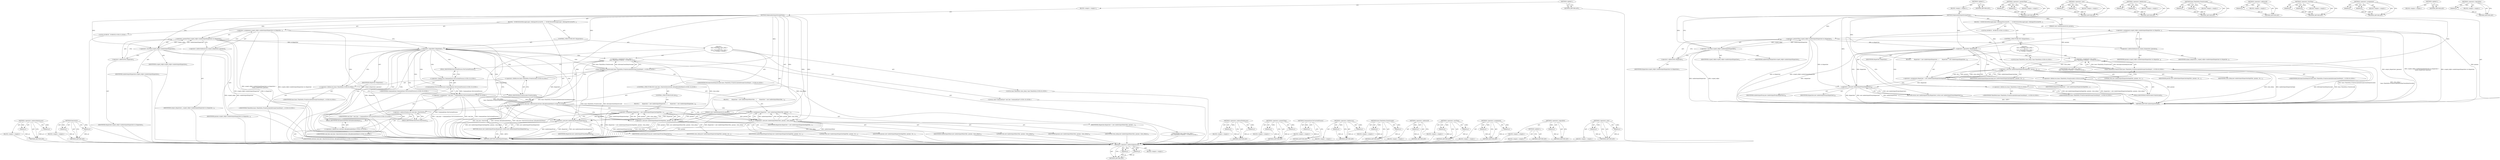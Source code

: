 digraph "&lt;operator&gt;.new" {
vulnerable_96 [label=<(METHOD,&lt;operator&gt;.indirectIndexAccess)>];
vulnerable_97 [label=<(PARAM,p1)>];
vulnerable_98 [label=<(PARAM,p2)>];
vulnerable_99 [label=<(BLOCK,&lt;empty&gt;,&lt;empty&gt;)>];
vulnerable_100 [label=<(METHOD_RETURN,ANY)>];
vulnerable_6 [label=<(METHOD,&lt;global&gt;)<SUB>1</SUB>>];
vulnerable_7 [label=<(BLOCK,&lt;empty&gt;,&lt;empty&gt;)<SUB>1</SUB>>];
vulnerable_8 [label=<(METHOD,MakeAudioOutputStreamProxy)<SUB>1</SUB>>];
vulnerable_9 [label=<(PARAM,const AudioParameters&amp; params)<SUB>2</SUB>>];
vulnerable_10 [label=<(BLOCK,{
  DCHECK(GetMessageLoop()-&gt;BelongsToCurrentTh...,{
  DCHECK(GetMessageLoop()-&gt;BelongsToCurrentTh...)<SUB>2</SUB>>];
vulnerable_11 [label="<(LOCAL,DCHECK : DCHECK)<SUB>3</SUB>>"];
vulnerable_12 [label=<(&lt;operator&gt;.assignment,scoped_refptr&lt;AudioOutputDispatcher&gt;&amp; dispatche...)<SUB>5</SUB>>];
vulnerable_13 [label=<(&lt;operator&gt;.greaterThan,scoped_refptr&lt;AudioOutputDispatcher&gt;&amp; dispatcher)<SUB>5</SUB>>];
vulnerable_14 [label=<(&lt;operator&gt;.lessThan,scoped_refptr&lt;AudioOutputDispatcher)<SUB>5</SUB>>];
vulnerable_15 [label=<(IDENTIFIER,scoped_refptr,scoped_refptr&lt;AudioOutputDispatcher)<SUB>5</SUB>>];
vulnerable_16 [label=<(IDENTIFIER,AudioOutputDispatcher,scoped_refptr&lt;AudioOutputDispatcher)<SUB>5</SUB>>];
vulnerable_17 [label=<(&lt;operator&gt;.addressOf,&amp; dispatcher)<SUB>5</SUB>>];
vulnerable_18 [label=<(IDENTIFIER,dispatcher,scoped_refptr&lt;AudioOutputDispatcher&gt;&amp; dispatcher)<SUB>5</SUB>>];
vulnerable_19 [label=<(&lt;operator&gt;.indirectIndexAccess,output_dispatchers_[params])<SUB>6</SUB>>];
vulnerable_20 [label=<(IDENTIFIER,output_dispatchers_,scoped_refptr&lt;AudioOutputDispatcher&gt;&amp; dispatche...)<SUB>6</SUB>>];
vulnerable_21 [label=<(IDENTIFIER,params,scoped_refptr&lt;AudioOutputDispatcher&gt;&amp; dispatche...)<SUB>6</SUB>>];
vulnerable_22 [label=<(CONTROL_STRUCTURE,IF,if (!dispatcher))<SUB>7</SUB>>];
vulnerable_23 [label=<(&lt;operator&gt;.logicalNot,!dispatcher)<SUB>7</SUB>>];
vulnerable_24 [label=<(IDENTIFIER,dispatcher,!dispatcher)<SUB>7</SUB>>];
vulnerable_25 [label="<(BLOCK,{
     base::TimeDelta close_delay =
         b...,{
     base::TimeDelta close_delay =
         b...)<SUB>7</SUB>>"];
vulnerable_26 [label="<(LOCAL,base.TimeDelta close_delay: base.TimeDelta)<SUB>8</SUB>>"];
vulnerable_27 [label="<(&lt;operator&gt;.assignment,close_delay =
         base::TimeDelta::FromSec...)<SUB>8</SUB>>"];
vulnerable_28 [label="<(IDENTIFIER,close_delay,close_delay =
         base::TimeDelta::FromSec...)<SUB>8</SUB>>"];
vulnerable_29 [label="<(base.TimeDelta.FromSeconds,base::TimeDelta::FromSeconds(kStreamCloseDelayS...)<SUB>9</SUB>>"];
vulnerable_30 [label="<(&lt;operator&gt;.fieldAccess,base::TimeDelta::FromSeconds)<SUB>9</SUB>>"];
vulnerable_31 [label="<(&lt;operator&gt;.fieldAccess,base::TimeDelta)<SUB>9</SUB>>"];
vulnerable_32 [label="<(IDENTIFIER,base,base::TimeDelta::FromSeconds(kStreamCloseDelayS...)<SUB>9</SUB>>"];
vulnerable_33 [label="<(IDENTIFIER,TimeDelta,base::TimeDelta::FromSeconds(kStreamCloseDelayS...)<SUB>9</SUB>>"];
vulnerable_34 [label=<(FIELD_IDENTIFIER,FromSeconds,FromSeconds)<SUB>9</SUB>>];
vulnerable_35 [label="<(IDENTIFIER,kStreamCloseDelaySeconds,base::TimeDelta::FromSeconds(kStreamCloseDelayS...)<SUB>9</SUB>>"];
vulnerable_36 [label=<(BLOCK,{
       dispatcher = new AudioOutputDispatcher...,{
       dispatcher = new AudioOutputDispatcher...)<SUB>16</SUB>>];
vulnerable_37 [label=<(&lt;operator&gt;.assignment,dispatcher = new AudioOutputDispatcherImpl(this...)<SUB>17</SUB>>];
vulnerable_38 [label=<(IDENTIFIER,dispatcher,dispatcher = new AudioOutputDispatcherImpl(this...)<SUB>17</SUB>>];
vulnerable_39 [label=<(&lt;operator&gt;.new,new AudioOutputDispatcherImpl(this, params, clo...)<SUB>17</SUB>>];
vulnerable_40 [label=<(IDENTIFIER,AudioOutputDispatcherImpl,new AudioOutputDispatcherImpl(this, params, clo...)<SUB>17</SUB>>];
vulnerable_41 [label=<(LITERAL,this,new AudioOutputDispatcherImpl(this, params, clo...)<SUB>17</SUB>>];
vulnerable_42 [label=<(IDENTIFIER,params,new AudioOutputDispatcherImpl(this, params, clo...)<SUB>17</SUB>>];
vulnerable_43 [label=<(IDENTIFIER,close_delay,new AudioOutputDispatcherImpl(this, params, clo...)<SUB>17</SUB>>];
vulnerable_44 [label=<(RETURN,return new AudioOutputProxy(dispatcher);,return new AudioOutputProxy(dispatcher);)<SUB>20</SUB>>];
vulnerable_45 [label=<(&lt;operator&gt;.new,new AudioOutputProxy(dispatcher))<SUB>20</SUB>>];
vulnerable_46 [label=<(IDENTIFIER,AudioOutputProxy,new AudioOutputProxy(dispatcher))<SUB>20</SUB>>];
vulnerable_47 [label=<(IDENTIFIER,dispatcher,new AudioOutputProxy(dispatcher))<SUB>20</SUB>>];
vulnerable_48 [label=<(METHOD_RETURN,AudioOutputStream)<SUB>1</SUB>>];
vulnerable_50 [label=<(METHOD_RETURN,ANY)<SUB>1</SUB>>];
vulnerable_82 [label=<(METHOD,&lt;operator&gt;.greaterThan)>];
vulnerable_83 [label=<(PARAM,p1)>];
vulnerable_84 [label=<(PARAM,p2)>];
vulnerable_85 [label=<(BLOCK,&lt;empty&gt;,&lt;empty&gt;)>];
vulnerable_86 [label=<(METHOD_RETURN,ANY)>];
vulnerable_115 [label=<(METHOD,&lt;operator&gt;.new)>];
vulnerable_116 [label=<(PARAM,p1)>];
vulnerable_117 [label=<(PARAM,p2)>];
vulnerable_118 [label=<(BLOCK,&lt;empty&gt;,&lt;empty&gt;)>];
vulnerable_119 [label=<(METHOD_RETURN,ANY)>];
vulnerable_110 [label=<(METHOD,&lt;operator&gt;.fieldAccess)>];
vulnerable_111 [label=<(PARAM,p1)>];
vulnerable_112 [label=<(PARAM,p2)>];
vulnerable_113 [label=<(BLOCK,&lt;empty&gt;,&lt;empty&gt;)>];
vulnerable_114 [label=<(METHOD_RETURN,ANY)>];
vulnerable_105 [label=<(METHOD,base.TimeDelta.FromSeconds)>];
vulnerable_106 [label=<(PARAM,p1)>];
vulnerable_107 [label=<(PARAM,p2)>];
vulnerable_108 [label=<(BLOCK,&lt;empty&gt;,&lt;empty&gt;)>];
vulnerable_109 [label=<(METHOD_RETURN,ANY)>];
vulnerable_92 [label=<(METHOD,&lt;operator&gt;.addressOf)>];
vulnerable_93 [label=<(PARAM,p1)>];
vulnerable_94 [label=<(BLOCK,&lt;empty&gt;,&lt;empty&gt;)>];
vulnerable_95 [label=<(METHOD_RETURN,ANY)>];
vulnerable_87 [label=<(METHOD,&lt;operator&gt;.lessThan)>];
vulnerable_88 [label=<(PARAM,p1)>];
vulnerable_89 [label=<(PARAM,p2)>];
vulnerable_90 [label=<(BLOCK,&lt;empty&gt;,&lt;empty&gt;)>];
vulnerable_91 [label=<(METHOD_RETURN,ANY)>];
vulnerable_77 [label=<(METHOD,&lt;operator&gt;.assignment)>];
vulnerable_78 [label=<(PARAM,p1)>];
vulnerable_79 [label=<(PARAM,p2)>];
vulnerable_80 [label=<(BLOCK,&lt;empty&gt;,&lt;empty&gt;)>];
vulnerable_81 [label=<(METHOD_RETURN,ANY)>];
vulnerable_71 [label=<(METHOD,&lt;global&gt;)<SUB>1</SUB>>];
vulnerable_72 [label=<(BLOCK,&lt;empty&gt;,&lt;empty&gt;)>];
vulnerable_73 [label=<(METHOD_RETURN,ANY)>];
vulnerable_101 [label=<(METHOD,&lt;operator&gt;.logicalNot)>];
vulnerable_102 [label=<(PARAM,p1)>];
vulnerable_103 [label=<(BLOCK,&lt;empty&gt;,&lt;empty&gt;)>];
vulnerable_104 [label=<(METHOD_RETURN,ANY)>];
fixed_124 [label=<(METHOD,&lt;operator&gt;.indirectIndexAccess)>];
fixed_125 [label=<(PARAM,p1)>];
fixed_126 [label=<(PARAM,p2)>];
fixed_127 [label=<(BLOCK,&lt;empty&gt;,&lt;empty&gt;)>];
fixed_128 [label=<(METHOD_RETURN,ANY)>];
fixed_147 [label=<(METHOD,HasSwitch)>];
fixed_148 [label=<(PARAM,p1)>];
fixed_149 [label=<(PARAM,p2)>];
fixed_150 [label=<(BLOCK,&lt;empty&gt;,&lt;empty&gt;)>];
fixed_151 [label=<(METHOD_RETURN,ANY)>];
fixed_6 [label=<(METHOD,&lt;global&gt;)<SUB>1</SUB>>];
fixed_7 [label=<(BLOCK,&lt;empty&gt;,&lt;empty&gt;)<SUB>1</SUB>>];
fixed_8 [label=<(METHOD,MakeAudioOutputStreamProxy)<SUB>1</SUB>>];
fixed_9 [label=<(PARAM,const AudioParameters&amp; params)<SUB>2</SUB>>];
fixed_10 [label=<(BLOCK,{
  DCHECK(GetMessageLoop()-&gt;BelongsToCurrentTh...,{
  DCHECK(GetMessageLoop()-&gt;BelongsToCurrentTh...)<SUB>2</SUB>>];
fixed_11 [label="<(LOCAL,DCHECK : DCHECK)<SUB>3</SUB>>"];
fixed_12 [label=<(&lt;operator&gt;.assignment,scoped_refptr&lt;AudioOutputDispatcher&gt;&amp; dispatche...)<SUB>5</SUB>>];
fixed_13 [label=<(&lt;operator&gt;.greaterThan,scoped_refptr&lt;AudioOutputDispatcher&gt;&amp; dispatcher)<SUB>5</SUB>>];
fixed_14 [label=<(&lt;operator&gt;.lessThan,scoped_refptr&lt;AudioOutputDispatcher)<SUB>5</SUB>>];
fixed_15 [label=<(IDENTIFIER,scoped_refptr,scoped_refptr&lt;AudioOutputDispatcher)<SUB>5</SUB>>];
fixed_16 [label=<(IDENTIFIER,AudioOutputDispatcher,scoped_refptr&lt;AudioOutputDispatcher)<SUB>5</SUB>>];
fixed_17 [label=<(&lt;operator&gt;.addressOf,&amp; dispatcher)<SUB>5</SUB>>];
fixed_18 [label=<(IDENTIFIER,dispatcher,scoped_refptr&lt;AudioOutputDispatcher&gt;&amp; dispatcher)<SUB>5</SUB>>];
fixed_19 [label=<(&lt;operator&gt;.indirectIndexAccess,output_dispatchers_[params])<SUB>6</SUB>>];
fixed_20 [label=<(IDENTIFIER,output_dispatchers_,scoped_refptr&lt;AudioOutputDispatcher&gt;&amp; dispatche...)<SUB>6</SUB>>];
fixed_21 [label=<(IDENTIFIER,params,scoped_refptr&lt;AudioOutputDispatcher&gt;&amp; dispatche...)<SUB>6</SUB>>];
fixed_22 [label=<(CONTROL_STRUCTURE,IF,if (!dispatcher))<SUB>7</SUB>>];
fixed_23 [label=<(&lt;operator&gt;.logicalNot,!dispatcher)<SUB>7</SUB>>];
fixed_24 [label=<(IDENTIFIER,dispatcher,!dispatcher)<SUB>7</SUB>>];
fixed_25 [label="<(BLOCK,{
     base::TimeDelta close_delay =
         b...,{
     base::TimeDelta close_delay =
         b...)<SUB>7</SUB>>"];
fixed_26 [label="<(LOCAL,base.TimeDelta close_delay: base.TimeDelta)<SUB>8</SUB>>"];
fixed_27 [label="<(&lt;operator&gt;.assignment,close_delay =
         base::TimeDelta::FromSec...)<SUB>8</SUB>>"];
fixed_28 [label="<(IDENTIFIER,close_delay,close_delay =
         base::TimeDelta::FromSec...)<SUB>8</SUB>>"];
fixed_29 [label="<(base.TimeDelta.FromSeconds,base::TimeDelta::FromSeconds(kStreamCloseDelayS...)<SUB>9</SUB>>"];
fixed_30 [label="<(&lt;operator&gt;.fieldAccess,base::TimeDelta::FromSeconds)<SUB>9</SUB>>"];
fixed_31 [label="<(&lt;operator&gt;.fieldAccess,base::TimeDelta)<SUB>9</SUB>>"];
fixed_32 [label="<(IDENTIFIER,base,base::TimeDelta::FromSeconds(kStreamCloseDelayS...)<SUB>9</SUB>>"];
fixed_33 [label="<(IDENTIFIER,TimeDelta,base::TimeDelta::FromSeconds(kStreamCloseDelayS...)<SUB>9</SUB>>"];
fixed_34 [label=<(FIELD_IDENTIFIER,FromSeconds,FromSeconds)<SUB>9</SUB>>];
fixed_35 [label="<(IDENTIFIER,kStreamCloseDelaySeconds,base::TimeDelta::FromSeconds(kStreamCloseDelayS...)<SUB>9</SUB>>"];
fixed_36 [label="<(LOCAL,const CommandLine* cmd_line: CommandLine*)<SUB>10</SUB>>"];
fixed_37 [label="<(&lt;operator&gt;.assignment,* cmd_line = CommandLine::ForCurrentProcess())<SUB>10</SUB>>"];
fixed_38 [label="<(IDENTIFIER,cmd_line,* cmd_line = CommandLine::ForCurrentProcess())<SUB>10</SUB>>"];
fixed_39 [label="<(CommandLine.ForCurrentProcess,CommandLine::ForCurrentProcess())<SUB>10</SUB>>"];
fixed_40 [label="<(&lt;operator&gt;.fieldAccess,CommandLine::ForCurrentProcess)<SUB>10</SUB>>"];
fixed_41 [label="<(IDENTIFIER,CommandLine,CommandLine::ForCurrentProcess())<SUB>10</SUB>>"];
fixed_42 [label=<(FIELD_IDENTIFIER,ForCurrentProcess,ForCurrentProcess)<SUB>10</SUB>>];
fixed_43 [label="<(CONTROL_STRUCTURE,IF,if (cmd_line-&gt;HasSwitch(switches::kEnableAudioMixer)))<SUB>14</SUB>>"];
fixed_44 [label="<(HasSwitch,cmd_line-&gt;HasSwitch(switches::kEnableAudioMixer))<SUB>14</SUB>>"];
fixed_45 [label=<(&lt;operator&gt;.indirectFieldAccess,cmd_line-&gt;HasSwitch)<SUB>14</SUB>>];
fixed_46 [label="<(IDENTIFIER,cmd_line,cmd_line-&gt;HasSwitch(switches::kEnableAudioMixer))<SUB>14</SUB>>"];
fixed_47 [label=<(FIELD_IDENTIFIER,HasSwitch,HasSwitch)<SUB>14</SUB>>];
fixed_48 [label="<(&lt;operator&gt;.fieldAccess,switches::kEnableAudioMixer)<SUB>14</SUB>>"];
fixed_49 [label="<(IDENTIFIER,switches,cmd_line-&gt;HasSwitch(switches::kEnableAudioMixer))<SUB>14</SUB>>"];
fixed_50 [label=<(FIELD_IDENTIFIER,kEnableAudioMixer,kEnableAudioMixer)<SUB>14</SUB>>];
fixed_51 [label=<(BLOCK,{
       dispatcher = new AudioOutputMixer(this...,{
       dispatcher = new AudioOutputMixer(this...)<SUB>14</SUB>>];
fixed_52 [label=<(&lt;operator&gt;.assignment,dispatcher = new AudioOutputMixer(this, params,...)<SUB>15</SUB>>];
fixed_53 [label=<(IDENTIFIER,dispatcher,dispatcher = new AudioOutputMixer(this, params,...)<SUB>15</SUB>>];
fixed_54 [label=<(&lt;operator&gt;.new,new AudioOutputMixer(this, params, close_delay))<SUB>15</SUB>>];
fixed_55 [label=<(IDENTIFIER,AudioOutputMixer,new AudioOutputMixer(this, params, close_delay))<SUB>15</SUB>>];
fixed_56 [label=<(LITERAL,this,new AudioOutputMixer(this, params, close_delay))<SUB>15</SUB>>];
fixed_57 [label=<(IDENTIFIER,params,new AudioOutputMixer(this, params, close_delay))<SUB>15</SUB>>];
fixed_58 [label=<(IDENTIFIER,close_delay,new AudioOutputMixer(this, params, close_delay))<SUB>15</SUB>>];
fixed_59 [label=<(CONTROL_STRUCTURE,ELSE,else)<SUB>16</SUB>>];
fixed_60 [label=<(BLOCK,{
       dispatcher = new AudioOutputDispatcher...,{
       dispatcher = new AudioOutputDispatcher...)<SUB>16</SUB>>];
fixed_61 [label=<(&lt;operator&gt;.assignment,dispatcher = new AudioOutputDispatcherImpl(this...)<SUB>17</SUB>>];
fixed_62 [label=<(IDENTIFIER,dispatcher,dispatcher = new AudioOutputDispatcherImpl(this...)<SUB>17</SUB>>];
fixed_63 [label=<(&lt;operator&gt;.new,new AudioOutputDispatcherImpl(this, params, clo...)<SUB>17</SUB>>];
fixed_64 [label=<(IDENTIFIER,AudioOutputDispatcherImpl,new AudioOutputDispatcherImpl(this, params, clo...)<SUB>17</SUB>>];
fixed_65 [label=<(LITERAL,this,new AudioOutputDispatcherImpl(this, params, clo...)<SUB>17</SUB>>];
fixed_66 [label=<(IDENTIFIER,params,new AudioOutputDispatcherImpl(this, params, clo...)<SUB>17</SUB>>];
fixed_67 [label=<(IDENTIFIER,close_delay,new AudioOutputDispatcherImpl(this, params, clo...)<SUB>17</SUB>>];
fixed_68 [label=<(RETURN,return new AudioOutputProxy(dispatcher);,return new AudioOutputProxy(dispatcher);)<SUB>20</SUB>>];
fixed_69 [label=<(&lt;operator&gt;.new,new AudioOutputProxy(dispatcher))<SUB>20</SUB>>];
fixed_70 [label=<(IDENTIFIER,AudioOutputProxy,new AudioOutputProxy(dispatcher))<SUB>20</SUB>>];
fixed_71 [label=<(IDENTIFIER,dispatcher,new AudioOutputProxy(dispatcher))<SUB>20</SUB>>];
fixed_72 [label=<(METHOD_RETURN,AudioOutputStream)<SUB>1</SUB>>];
fixed_74 [label=<(METHOD_RETURN,ANY)<SUB>1</SUB>>];
fixed_152 [label=<(METHOD,&lt;operator&gt;.indirectFieldAccess)>];
fixed_153 [label=<(PARAM,p1)>];
fixed_154 [label=<(PARAM,p2)>];
fixed_155 [label=<(BLOCK,&lt;empty&gt;,&lt;empty&gt;)>];
fixed_156 [label=<(METHOD_RETURN,ANY)>];
fixed_110 [label=<(METHOD,&lt;operator&gt;.greaterThan)>];
fixed_111 [label=<(PARAM,p1)>];
fixed_112 [label=<(PARAM,p2)>];
fixed_113 [label=<(BLOCK,&lt;empty&gt;,&lt;empty&gt;)>];
fixed_114 [label=<(METHOD_RETURN,ANY)>];
fixed_143 [label=<(METHOD,CommandLine.ForCurrentProcess)>];
fixed_144 [label=<(PARAM,p1)>];
fixed_145 [label=<(BLOCK,&lt;empty&gt;,&lt;empty&gt;)>];
fixed_146 [label=<(METHOD_RETURN,ANY)>];
fixed_138 [label=<(METHOD,&lt;operator&gt;.fieldAccess)>];
fixed_139 [label=<(PARAM,p1)>];
fixed_140 [label=<(PARAM,p2)>];
fixed_141 [label=<(BLOCK,&lt;empty&gt;,&lt;empty&gt;)>];
fixed_142 [label=<(METHOD_RETURN,ANY)>];
fixed_133 [label=<(METHOD,base.TimeDelta.FromSeconds)>];
fixed_134 [label=<(PARAM,p1)>];
fixed_135 [label=<(PARAM,p2)>];
fixed_136 [label=<(BLOCK,&lt;empty&gt;,&lt;empty&gt;)>];
fixed_137 [label=<(METHOD_RETURN,ANY)>];
fixed_120 [label=<(METHOD,&lt;operator&gt;.addressOf)>];
fixed_121 [label=<(PARAM,p1)>];
fixed_122 [label=<(BLOCK,&lt;empty&gt;,&lt;empty&gt;)>];
fixed_123 [label=<(METHOD_RETURN,ANY)>];
fixed_115 [label=<(METHOD,&lt;operator&gt;.lessThan)>];
fixed_116 [label=<(PARAM,p1)>];
fixed_117 [label=<(PARAM,p2)>];
fixed_118 [label=<(BLOCK,&lt;empty&gt;,&lt;empty&gt;)>];
fixed_119 [label=<(METHOD_RETURN,ANY)>];
fixed_105 [label=<(METHOD,&lt;operator&gt;.assignment)>];
fixed_106 [label=<(PARAM,p1)>];
fixed_107 [label=<(PARAM,p2)>];
fixed_108 [label=<(BLOCK,&lt;empty&gt;,&lt;empty&gt;)>];
fixed_109 [label=<(METHOD_RETURN,ANY)>];
fixed_99 [label=<(METHOD,&lt;global&gt;)<SUB>1</SUB>>];
fixed_100 [label=<(BLOCK,&lt;empty&gt;,&lt;empty&gt;)>];
fixed_101 [label=<(METHOD_RETURN,ANY)>];
fixed_129 [label=<(METHOD,&lt;operator&gt;.logicalNot)>];
fixed_130 [label=<(PARAM,p1)>];
fixed_131 [label=<(BLOCK,&lt;empty&gt;,&lt;empty&gt;)>];
fixed_132 [label=<(METHOD_RETURN,ANY)>];
fixed_157 [label=<(METHOD,&lt;operator&gt;.new)>];
fixed_158 [label=<(PARAM,p1)>];
fixed_159 [label=<(PARAM,p2)>];
fixed_160 [label=<(BLOCK,&lt;empty&gt;,&lt;empty&gt;)>];
fixed_161 [label=<(METHOD_RETURN,ANY)>];
vulnerable_96 -> vulnerable_97  [key=0, label="AST: "];
vulnerable_96 -> vulnerable_97  [key=1, label="DDG: "];
vulnerable_96 -> vulnerable_99  [key=0, label="AST: "];
vulnerable_96 -> vulnerable_98  [key=0, label="AST: "];
vulnerable_96 -> vulnerable_98  [key=1, label="DDG: "];
vulnerable_96 -> vulnerable_100  [key=0, label="AST: "];
vulnerable_96 -> vulnerable_100  [key=1, label="CFG: "];
vulnerable_97 -> vulnerable_100  [key=0, label="DDG: p1"];
vulnerable_98 -> vulnerable_100  [key=0, label="DDG: p2"];
vulnerable_6 -> vulnerable_7  [key=0, label="AST: "];
vulnerable_6 -> vulnerable_50  [key=0, label="AST: "];
vulnerable_6 -> vulnerable_50  [key=1, label="CFG: "];
vulnerable_7 -> vulnerable_8  [key=0, label="AST: "];
vulnerable_8 -> vulnerable_9  [key=0, label="AST: "];
vulnerable_8 -> vulnerable_9  [key=1, label="DDG: "];
vulnerable_8 -> vulnerable_10  [key=0, label="AST: "];
vulnerable_8 -> vulnerable_48  [key=0, label="AST: "];
vulnerable_8 -> vulnerable_14  [key=0, label="CFG: "];
vulnerable_8 -> vulnerable_14  [key=1, label="DDG: "];
vulnerable_8 -> vulnerable_13  [key=0, label="DDG: "];
vulnerable_8 -> vulnerable_23  [key=0, label="DDG: "];
vulnerable_8 -> vulnerable_36  [key=0, label="DDG: "];
vulnerable_8 -> vulnerable_45  [key=0, label="DDG: "];
vulnerable_8 -> vulnerable_29  [key=0, label="DDG: "];
vulnerable_8 -> vulnerable_39  [key=0, label="DDG: "];
vulnerable_9 -> vulnerable_48  [key=0, label="DDG: params"];
vulnerable_9 -> vulnerable_39  [key=0, label="DDG: params"];
vulnerable_10 -> vulnerable_11  [key=0, label="AST: "];
vulnerable_10 -> vulnerable_12  [key=0, label="AST: "];
vulnerable_10 -> vulnerable_22  [key=0, label="AST: "];
vulnerable_10 -> vulnerable_44  [key=0, label="AST: "];
vulnerable_12 -> vulnerable_13  [key=0, label="AST: "];
vulnerable_12 -> vulnerable_19  [key=0, label="AST: "];
vulnerable_12 -> vulnerable_23  [key=0, label="CFG: "];
vulnerable_12 -> vulnerable_48  [key=0, label="DDG: scoped_refptr&lt;AudioOutputDispatcher&gt;&amp; dispatcher"];
vulnerable_12 -> vulnerable_48  [key=1, label="DDG: output_dispatchers_[params]"];
vulnerable_12 -> vulnerable_48  [key=2, label="DDG: scoped_refptr&lt;AudioOutputDispatcher&gt;&amp; dispatcher =
      output_dispatchers_[params]"];
vulnerable_13 -> vulnerable_14  [key=0, label="AST: "];
vulnerable_13 -> vulnerable_17  [key=0, label="AST: "];
vulnerable_13 -> vulnerable_19  [key=0, label="CFG: "];
vulnerable_13 -> vulnerable_48  [key=0, label="DDG: scoped_refptr&lt;AudioOutputDispatcher"];
vulnerable_13 -> vulnerable_48  [key=1, label="DDG: &amp; dispatcher"];
vulnerable_13 -> vulnerable_23  [key=0, label="DDG: &amp; dispatcher"];
vulnerable_13 -> vulnerable_45  [key=0, label="DDG: &amp; dispatcher"];
vulnerable_14 -> vulnerable_15  [key=0, label="AST: "];
vulnerable_14 -> vulnerable_16  [key=0, label="AST: "];
vulnerable_14 -> vulnerable_17  [key=0, label="CFG: "];
vulnerable_14 -> vulnerable_48  [key=0, label="DDG: AudioOutputDispatcher"];
vulnerable_14 -> vulnerable_48  [key=1, label="DDG: scoped_refptr"];
vulnerable_14 -> vulnerable_13  [key=0, label="DDG: scoped_refptr"];
vulnerable_14 -> vulnerable_13  [key=1, label="DDG: AudioOutputDispatcher"];
vulnerable_17 -> vulnerable_18  [key=0, label="AST: "];
vulnerable_17 -> vulnerable_13  [key=0, label="CFG: "];
vulnerable_19 -> vulnerable_20  [key=0, label="AST: "];
vulnerable_19 -> vulnerable_21  [key=0, label="AST: "];
vulnerable_19 -> vulnerable_12  [key=0, label="CFG: "];
vulnerable_22 -> vulnerable_23  [key=0, label="AST: "];
vulnerable_22 -> vulnerable_25  [key=0, label="AST: "];
vulnerable_23 -> vulnerable_24  [key=0, label="AST: "];
vulnerable_23 -> vulnerable_31  [key=0, label="CFG: "];
vulnerable_23 -> vulnerable_31  [key=1, label="CDG: "];
vulnerable_23 -> vulnerable_45  [key=0, label="CFG: "];
vulnerable_23 -> vulnerable_45  [key=1, label="DDG: dispatcher"];
vulnerable_23 -> vulnerable_48  [key=0, label="DDG: !dispatcher"];
vulnerable_23 -> vulnerable_30  [key=0, label="CDG: "];
vulnerable_23 -> vulnerable_29  [key=0, label="CDG: "];
vulnerable_23 -> vulnerable_34  [key=0, label="CDG: "];
vulnerable_23 -> vulnerable_37  [key=0, label="CDG: "];
vulnerable_23 -> vulnerable_39  [key=0, label="CDG: "];
vulnerable_23 -> vulnerable_27  [key=0, label="CDG: "];
vulnerable_25 -> vulnerable_26  [key=0, label="AST: "];
vulnerable_25 -> vulnerable_27  [key=0, label="AST: "];
vulnerable_25 -> vulnerable_36  [key=0, label="AST: "];
vulnerable_27 -> vulnerable_28  [key=0, label="AST: "];
vulnerable_27 -> vulnerable_29  [key=0, label="AST: "];
vulnerable_27 -> vulnerable_39  [key=0, label="CFG: "];
vulnerable_27 -> vulnerable_39  [key=1, label="DDG: close_delay"];
vulnerable_27 -> vulnerable_48  [key=0, label="DDG: base::TimeDelta::FromSeconds(kStreamCloseDelaySeconds)"];
vulnerable_27 -> vulnerable_48  [key=1, label="DDG: close_delay =
         base::TimeDelta::FromSeconds(kStreamCloseDelaySeconds)"];
vulnerable_29 -> vulnerable_30  [key=0, label="AST: "];
vulnerable_29 -> vulnerable_35  [key=0, label="AST: "];
vulnerable_29 -> vulnerable_27  [key=0, label="CFG: "];
vulnerable_29 -> vulnerable_27  [key=1, label="DDG: base::TimeDelta::FromSeconds"];
vulnerable_29 -> vulnerable_27  [key=2, label="DDG: kStreamCloseDelaySeconds"];
vulnerable_29 -> vulnerable_48  [key=0, label="DDG: base::TimeDelta::FromSeconds"];
vulnerable_29 -> vulnerable_48  [key=1, label="DDG: kStreamCloseDelaySeconds"];
vulnerable_30 -> vulnerable_31  [key=0, label="AST: "];
vulnerable_30 -> vulnerable_34  [key=0, label="AST: "];
vulnerable_30 -> vulnerable_29  [key=0, label="CFG: "];
vulnerable_31 -> vulnerable_32  [key=0, label="AST: "];
vulnerable_31 -> vulnerable_33  [key=0, label="AST: "];
vulnerable_31 -> vulnerable_34  [key=0, label="CFG: "];
vulnerable_34 -> vulnerable_30  [key=0, label="CFG: "];
vulnerable_36 -> vulnerable_37  [key=0, label="AST: "];
vulnerable_37 -> vulnerable_38  [key=0, label="AST: "];
vulnerable_37 -> vulnerable_39  [key=0, label="AST: "];
vulnerable_37 -> vulnerable_45  [key=0, label="CFG: "];
vulnerable_37 -> vulnerable_45  [key=1, label="DDG: dispatcher"];
vulnerable_37 -> vulnerable_48  [key=0, label="DDG: new AudioOutputDispatcherImpl(this, params, close_delay)"];
vulnerable_37 -> vulnerable_48  [key=1, label="DDG: dispatcher = new AudioOutputDispatcherImpl(this, params, close_delay)"];
vulnerable_39 -> vulnerable_40  [key=0, label="AST: "];
vulnerable_39 -> vulnerable_41  [key=0, label="AST: "];
vulnerable_39 -> vulnerable_42  [key=0, label="AST: "];
vulnerable_39 -> vulnerable_43  [key=0, label="AST: "];
vulnerable_39 -> vulnerable_37  [key=0, label="CFG: "];
vulnerable_39 -> vulnerable_37  [key=1, label="DDG: AudioOutputDispatcherImpl"];
vulnerable_39 -> vulnerable_37  [key=2, label="DDG: this"];
vulnerable_39 -> vulnerable_37  [key=3, label="DDG: params"];
vulnerable_39 -> vulnerable_37  [key=4, label="DDG: close_delay"];
vulnerable_39 -> vulnerable_48  [key=0, label="DDG: params"];
vulnerable_39 -> vulnerable_48  [key=1, label="DDG: close_delay"];
vulnerable_39 -> vulnerable_48  [key=2, label="DDG: AudioOutputDispatcherImpl"];
vulnerable_44 -> vulnerable_45  [key=0, label="AST: "];
vulnerable_44 -> vulnerable_48  [key=0, label="CFG: "];
vulnerable_44 -> vulnerable_48  [key=1, label="DDG: &lt;RET&gt;"];
vulnerable_45 -> vulnerable_46  [key=0, label="AST: "];
vulnerable_45 -> vulnerable_47  [key=0, label="AST: "];
vulnerable_45 -> vulnerable_44  [key=0, label="CFG: "];
vulnerable_45 -> vulnerable_44  [key=1, label="DDG: new AudioOutputProxy(dispatcher)"];
vulnerable_45 -> vulnerable_48  [key=0, label="DDG: AudioOutputProxy"];
vulnerable_45 -> vulnerable_48  [key=1, label="DDG: dispatcher"];
vulnerable_45 -> vulnerable_48  [key=2, label="DDG: new AudioOutputProxy(dispatcher)"];
vulnerable_82 -> vulnerable_83  [key=0, label="AST: "];
vulnerable_82 -> vulnerable_83  [key=1, label="DDG: "];
vulnerable_82 -> vulnerable_85  [key=0, label="AST: "];
vulnerable_82 -> vulnerable_84  [key=0, label="AST: "];
vulnerable_82 -> vulnerable_84  [key=1, label="DDG: "];
vulnerable_82 -> vulnerable_86  [key=0, label="AST: "];
vulnerable_82 -> vulnerable_86  [key=1, label="CFG: "];
vulnerable_83 -> vulnerable_86  [key=0, label="DDG: p1"];
vulnerable_84 -> vulnerable_86  [key=0, label="DDG: p2"];
vulnerable_115 -> vulnerable_116  [key=0, label="AST: "];
vulnerable_115 -> vulnerable_116  [key=1, label="DDG: "];
vulnerable_115 -> vulnerable_118  [key=0, label="AST: "];
vulnerable_115 -> vulnerable_117  [key=0, label="AST: "];
vulnerable_115 -> vulnerable_117  [key=1, label="DDG: "];
vulnerable_115 -> vulnerable_119  [key=0, label="AST: "];
vulnerable_115 -> vulnerable_119  [key=1, label="CFG: "];
vulnerable_116 -> vulnerable_119  [key=0, label="DDG: p1"];
vulnerable_117 -> vulnerable_119  [key=0, label="DDG: p2"];
vulnerable_110 -> vulnerable_111  [key=0, label="AST: "];
vulnerable_110 -> vulnerable_111  [key=1, label="DDG: "];
vulnerable_110 -> vulnerable_113  [key=0, label="AST: "];
vulnerable_110 -> vulnerable_112  [key=0, label="AST: "];
vulnerable_110 -> vulnerable_112  [key=1, label="DDG: "];
vulnerable_110 -> vulnerable_114  [key=0, label="AST: "];
vulnerable_110 -> vulnerable_114  [key=1, label="CFG: "];
vulnerable_111 -> vulnerable_114  [key=0, label="DDG: p1"];
vulnerable_112 -> vulnerable_114  [key=0, label="DDG: p2"];
vulnerable_105 -> vulnerable_106  [key=0, label="AST: "];
vulnerable_105 -> vulnerable_106  [key=1, label="DDG: "];
vulnerable_105 -> vulnerable_108  [key=0, label="AST: "];
vulnerable_105 -> vulnerable_107  [key=0, label="AST: "];
vulnerable_105 -> vulnerable_107  [key=1, label="DDG: "];
vulnerable_105 -> vulnerable_109  [key=0, label="AST: "];
vulnerable_105 -> vulnerable_109  [key=1, label="CFG: "];
vulnerable_106 -> vulnerable_109  [key=0, label="DDG: p1"];
vulnerable_107 -> vulnerable_109  [key=0, label="DDG: p2"];
vulnerable_92 -> vulnerable_93  [key=0, label="AST: "];
vulnerable_92 -> vulnerable_93  [key=1, label="DDG: "];
vulnerable_92 -> vulnerable_94  [key=0, label="AST: "];
vulnerable_92 -> vulnerable_95  [key=0, label="AST: "];
vulnerable_92 -> vulnerable_95  [key=1, label="CFG: "];
vulnerable_93 -> vulnerable_95  [key=0, label="DDG: p1"];
vulnerable_87 -> vulnerable_88  [key=0, label="AST: "];
vulnerable_87 -> vulnerable_88  [key=1, label="DDG: "];
vulnerable_87 -> vulnerable_90  [key=0, label="AST: "];
vulnerable_87 -> vulnerable_89  [key=0, label="AST: "];
vulnerable_87 -> vulnerable_89  [key=1, label="DDG: "];
vulnerable_87 -> vulnerable_91  [key=0, label="AST: "];
vulnerable_87 -> vulnerable_91  [key=1, label="CFG: "];
vulnerable_88 -> vulnerable_91  [key=0, label="DDG: p1"];
vulnerable_89 -> vulnerable_91  [key=0, label="DDG: p2"];
vulnerable_77 -> vulnerable_78  [key=0, label="AST: "];
vulnerable_77 -> vulnerable_78  [key=1, label="DDG: "];
vulnerable_77 -> vulnerable_80  [key=0, label="AST: "];
vulnerable_77 -> vulnerable_79  [key=0, label="AST: "];
vulnerable_77 -> vulnerable_79  [key=1, label="DDG: "];
vulnerable_77 -> vulnerable_81  [key=0, label="AST: "];
vulnerable_77 -> vulnerable_81  [key=1, label="CFG: "];
vulnerable_78 -> vulnerable_81  [key=0, label="DDG: p1"];
vulnerable_79 -> vulnerable_81  [key=0, label="DDG: p2"];
vulnerable_71 -> vulnerable_72  [key=0, label="AST: "];
vulnerable_71 -> vulnerable_73  [key=0, label="AST: "];
vulnerable_71 -> vulnerable_73  [key=1, label="CFG: "];
vulnerable_101 -> vulnerable_102  [key=0, label="AST: "];
vulnerable_101 -> vulnerable_102  [key=1, label="DDG: "];
vulnerable_101 -> vulnerable_103  [key=0, label="AST: "];
vulnerable_101 -> vulnerable_104  [key=0, label="AST: "];
vulnerable_101 -> vulnerable_104  [key=1, label="CFG: "];
vulnerable_102 -> vulnerable_104  [key=0, label="DDG: p1"];
fixed_124 -> fixed_125  [key=0, label="AST: "];
fixed_124 -> fixed_125  [key=1, label="DDG: "];
fixed_124 -> fixed_127  [key=0, label="AST: "];
fixed_124 -> fixed_126  [key=0, label="AST: "];
fixed_124 -> fixed_126  [key=1, label="DDG: "];
fixed_124 -> fixed_128  [key=0, label="AST: "];
fixed_124 -> fixed_128  [key=1, label="CFG: "];
fixed_125 -> fixed_128  [key=0, label="DDG: p1"];
fixed_126 -> fixed_128  [key=0, label="DDG: p2"];
fixed_127 -> vulnerable_96  [key=0];
fixed_128 -> vulnerable_96  [key=0];
fixed_147 -> fixed_148  [key=0, label="AST: "];
fixed_147 -> fixed_148  [key=1, label="DDG: "];
fixed_147 -> fixed_150  [key=0, label="AST: "];
fixed_147 -> fixed_149  [key=0, label="AST: "];
fixed_147 -> fixed_149  [key=1, label="DDG: "];
fixed_147 -> fixed_151  [key=0, label="AST: "];
fixed_147 -> fixed_151  [key=1, label="CFG: "];
fixed_148 -> fixed_151  [key=0, label="DDG: p1"];
fixed_149 -> fixed_151  [key=0, label="DDG: p2"];
fixed_150 -> vulnerable_96  [key=0];
fixed_151 -> vulnerable_96  [key=0];
fixed_6 -> fixed_7  [key=0, label="AST: "];
fixed_6 -> fixed_74  [key=0, label="AST: "];
fixed_6 -> fixed_74  [key=1, label="CFG: "];
fixed_7 -> fixed_8  [key=0, label="AST: "];
fixed_8 -> fixed_9  [key=0, label="AST: "];
fixed_8 -> fixed_9  [key=1, label="DDG: "];
fixed_8 -> fixed_10  [key=0, label="AST: "];
fixed_8 -> fixed_72  [key=0, label="AST: "];
fixed_8 -> fixed_14  [key=0, label="CFG: "];
fixed_8 -> fixed_14  [key=1, label="DDG: "];
fixed_8 -> fixed_13  [key=0, label="DDG: "];
fixed_8 -> fixed_23  [key=0, label="DDG: "];
fixed_8 -> fixed_69  [key=0, label="DDG: "];
fixed_8 -> fixed_29  [key=0, label="DDG: "];
fixed_8 -> fixed_54  [key=0, label="DDG: "];
fixed_8 -> fixed_63  [key=0, label="DDG: "];
fixed_9 -> fixed_72  [key=0, label="DDG: params"];
fixed_9 -> fixed_54  [key=0, label="DDG: params"];
fixed_9 -> fixed_63  [key=0, label="DDG: params"];
fixed_10 -> fixed_11  [key=0, label="AST: "];
fixed_10 -> fixed_12  [key=0, label="AST: "];
fixed_10 -> fixed_22  [key=0, label="AST: "];
fixed_10 -> fixed_68  [key=0, label="AST: "];
fixed_11 -> vulnerable_96  [key=0];
fixed_12 -> fixed_13  [key=0, label="AST: "];
fixed_12 -> fixed_19  [key=0, label="AST: "];
fixed_12 -> fixed_23  [key=0, label="CFG: "];
fixed_12 -> fixed_72  [key=0, label="DDG: scoped_refptr&lt;AudioOutputDispatcher&gt;&amp; dispatcher"];
fixed_12 -> fixed_72  [key=1, label="DDG: output_dispatchers_[params]"];
fixed_12 -> fixed_72  [key=2, label="DDG: scoped_refptr&lt;AudioOutputDispatcher&gt;&amp; dispatcher =
      output_dispatchers_[params]"];
fixed_13 -> fixed_14  [key=0, label="AST: "];
fixed_13 -> fixed_17  [key=0, label="AST: "];
fixed_13 -> fixed_19  [key=0, label="CFG: "];
fixed_13 -> fixed_72  [key=0, label="DDG: scoped_refptr&lt;AudioOutputDispatcher"];
fixed_13 -> fixed_72  [key=1, label="DDG: &amp; dispatcher"];
fixed_13 -> fixed_23  [key=0, label="DDG: &amp; dispatcher"];
fixed_13 -> fixed_69  [key=0, label="DDG: &amp; dispatcher"];
fixed_14 -> fixed_15  [key=0, label="AST: "];
fixed_14 -> fixed_16  [key=0, label="AST: "];
fixed_14 -> fixed_17  [key=0, label="CFG: "];
fixed_14 -> fixed_72  [key=0, label="DDG: AudioOutputDispatcher"];
fixed_14 -> fixed_72  [key=1, label="DDG: scoped_refptr"];
fixed_14 -> fixed_13  [key=0, label="DDG: scoped_refptr"];
fixed_14 -> fixed_13  [key=1, label="DDG: AudioOutputDispatcher"];
fixed_15 -> vulnerable_96  [key=0];
fixed_16 -> vulnerable_96  [key=0];
fixed_17 -> fixed_18  [key=0, label="AST: "];
fixed_17 -> fixed_13  [key=0, label="CFG: "];
fixed_18 -> vulnerable_96  [key=0];
fixed_19 -> fixed_20  [key=0, label="AST: "];
fixed_19 -> fixed_21  [key=0, label="AST: "];
fixed_19 -> fixed_12  [key=0, label="CFG: "];
fixed_20 -> vulnerable_96  [key=0];
fixed_21 -> vulnerable_96  [key=0];
fixed_22 -> fixed_23  [key=0, label="AST: "];
fixed_22 -> fixed_25  [key=0, label="AST: "];
fixed_23 -> fixed_24  [key=0, label="AST: "];
fixed_23 -> fixed_31  [key=0, label="CFG: "];
fixed_23 -> fixed_31  [key=1, label="CDG: "];
fixed_23 -> fixed_69  [key=0, label="CFG: "];
fixed_23 -> fixed_69  [key=1, label="DDG: dispatcher"];
fixed_23 -> fixed_72  [key=0, label="DDG: !dispatcher"];
fixed_23 -> fixed_47  [key=0, label="CDG: "];
fixed_23 -> fixed_30  [key=0, label="CDG: "];
fixed_23 -> fixed_34  [key=0, label="CDG: "];
fixed_23 -> fixed_48  [key=0, label="CDG: "];
fixed_23 -> fixed_42  [key=0, label="CDG: "];
fixed_23 -> fixed_37  [key=0, label="CDG: "];
fixed_23 -> fixed_45  [key=0, label="CDG: "];
fixed_23 -> fixed_27  [key=0, label="CDG: "];
fixed_23 -> fixed_40  [key=0, label="CDG: "];
fixed_23 -> fixed_29  [key=0, label="CDG: "];
fixed_23 -> fixed_50  [key=0, label="CDG: "];
fixed_23 -> fixed_44  [key=0, label="CDG: "];
fixed_23 -> fixed_39  [key=0, label="CDG: "];
fixed_24 -> vulnerable_96  [key=0];
fixed_25 -> fixed_26  [key=0, label="AST: "];
fixed_25 -> fixed_27  [key=0, label="AST: "];
fixed_25 -> fixed_36  [key=0, label="AST: "];
fixed_25 -> fixed_37  [key=0, label="AST: "];
fixed_25 -> fixed_43  [key=0, label="AST: "];
fixed_26 -> vulnerable_96  [key=0];
fixed_27 -> fixed_28  [key=0, label="AST: "];
fixed_27 -> fixed_29  [key=0, label="AST: "];
fixed_27 -> fixed_42  [key=0, label="CFG: "];
fixed_27 -> fixed_72  [key=0, label="DDG: base::TimeDelta::FromSeconds(kStreamCloseDelaySeconds)"];
fixed_27 -> fixed_72  [key=1, label="DDG: close_delay =
         base::TimeDelta::FromSeconds(kStreamCloseDelaySeconds)"];
fixed_27 -> fixed_54  [key=0, label="DDG: close_delay"];
fixed_27 -> fixed_63  [key=0, label="DDG: close_delay"];
fixed_28 -> vulnerable_96  [key=0];
fixed_29 -> fixed_30  [key=0, label="AST: "];
fixed_29 -> fixed_35  [key=0, label="AST: "];
fixed_29 -> fixed_27  [key=0, label="CFG: "];
fixed_29 -> fixed_27  [key=1, label="DDG: base::TimeDelta::FromSeconds"];
fixed_29 -> fixed_27  [key=2, label="DDG: kStreamCloseDelaySeconds"];
fixed_29 -> fixed_72  [key=0, label="DDG: base::TimeDelta::FromSeconds"];
fixed_29 -> fixed_72  [key=1, label="DDG: kStreamCloseDelaySeconds"];
fixed_30 -> fixed_31  [key=0, label="AST: "];
fixed_30 -> fixed_34  [key=0, label="AST: "];
fixed_30 -> fixed_29  [key=0, label="CFG: "];
fixed_31 -> fixed_32  [key=0, label="AST: "];
fixed_31 -> fixed_33  [key=0, label="AST: "];
fixed_31 -> fixed_34  [key=0, label="CFG: "];
fixed_32 -> vulnerable_96  [key=0];
fixed_33 -> vulnerable_96  [key=0];
fixed_34 -> fixed_30  [key=0, label="CFG: "];
fixed_35 -> vulnerable_96  [key=0];
fixed_36 -> vulnerable_96  [key=0];
fixed_37 -> fixed_38  [key=0, label="AST: "];
fixed_37 -> fixed_39  [key=0, label="AST: "];
fixed_37 -> fixed_47  [key=0, label="CFG: "];
fixed_37 -> fixed_72  [key=0, label="DDG: cmd_line"];
fixed_37 -> fixed_72  [key=1, label="DDG: CommandLine::ForCurrentProcess()"];
fixed_37 -> fixed_72  [key=2, label="DDG: * cmd_line = CommandLine::ForCurrentProcess()"];
fixed_37 -> fixed_44  [key=0, label="DDG: cmd_line"];
fixed_38 -> vulnerable_96  [key=0];
fixed_39 -> fixed_40  [key=0, label="AST: "];
fixed_39 -> fixed_37  [key=0, label="CFG: "];
fixed_39 -> fixed_37  [key=1, label="DDG: CommandLine::ForCurrentProcess"];
fixed_39 -> fixed_72  [key=0, label="DDG: CommandLine::ForCurrentProcess"];
fixed_40 -> fixed_41  [key=0, label="AST: "];
fixed_40 -> fixed_42  [key=0, label="AST: "];
fixed_40 -> fixed_39  [key=0, label="CFG: "];
fixed_41 -> vulnerable_96  [key=0];
fixed_42 -> fixed_40  [key=0, label="CFG: "];
fixed_43 -> fixed_44  [key=0, label="AST: "];
fixed_43 -> fixed_51  [key=0, label="AST: "];
fixed_43 -> fixed_59  [key=0, label="AST: "];
fixed_44 -> fixed_45  [key=0, label="AST: "];
fixed_44 -> fixed_48  [key=0, label="AST: "];
fixed_44 -> fixed_54  [key=0, label="CFG: "];
fixed_44 -> fixed_54  [key=1, label="CDG: "];
fixed_44 -> fixed_63  [key=0, label="CFG: "];
fixed_44 -> fixed_63  [key=1, label="CDG: "];
fixed_44 -> fixed_72  [key=0, label="DDG: cmd_line-&gt;HasSwitch"];
fixed_44 -> fixed_72  [key=1, label="DDG: switches::kEnableAudioMixer"];
fixed_44 -> fixed_72  [key=2, label="DDG: cmd_line-&gt;HasSwitch(switches::kEnableAudioMixer)"];
fixed_44 -> fixed_61  [key=0, label="CDG: "];
fixed_44 -> fixed_52  [key=0, label="CDG: "];
fixed_45 -> fixed_46  [key=0, label="AST: "];
fixed_45 -> fixed_47  [key=0, label="AST: "];
fixed_45 -> fixed_50  [key=0, label="CFG: "];
fixed_46 -> vulnerable_96  [key=0];
fixed_47 -> fixed_45  [key=0, label="CFG: "];
fixed_48 -> fixed_49  [key=0, label="AST: "];
fixed_48 -> fixed_50  [key=0, label="AST: "];
fixed_48 -> fixed_44  [key=0, label="CFG: "];
fixed_49 -> vulnerable_96  [key=0];
fixed_50 -> fixed_48  [key=0, label="CFG: "];
fixed_51 -> fixed_52  [key=0, label="AST: "];
fixed_52 -> fixed_53  [key=0, label="AST: "];
fixed_52 -> fixed_54  [key=0, label="AST: "];
fixed_52 -> fixed_69  [key=0, label="CFG: "];
fixed_52 -> fixed_69  [key=1, label="DDG: dispatcher"];
fixed_52 -> fixed_72  [key=0, label="DDG: new AudioOutputMixer(this, params, close_delay)"];
fixed_52 -> fixed_72  [key=1, label="DDG: dispatcher = new AudioOutputMixer(this, params, close_delay)"];
fixed_53 -> vulnerable_96  [key=0];
fixed_54 -> fixed_55  [key=0, label="AST: "];
fixed_54 -> fixed_56  [key=0, label="AST: "];
fixed_54 -> fixed_57  [key=0, label="AST: "];
fixed_54 -> fixed_58  [key=0, label="AST: "];
fixed_54 -> fixed_52  [key=0, label="CFG: "];
fixed_54 -> fixed_52  [key=1, label="DDG: AudioOutputMixer"];
fixed_54 -> fixed_52  [key=2, label="DDG: this"];
fixed_54 -> fixed_52  [key=3, label="DDG: params"];
fixed_54 -> fixed_52  [key=4, label="DDG: close_delay"];
fixed_54 -> fixed_72  [key=0, label="DDG: params"];
fixed_54 -> fixed_72  [key=1, label="DDG: close_delay"];
fixed_54 -> fixed_72  [key=2, label="DDG: AudioOutputMixer"];
fixed_55 -> vulnerable_96  [key=0];
fixed_56 -> vulnerable_96  [key=0];
fixed_57 -> vulnerable_96  [key=0];
fixed_58 -> vulnerable_96  [key=0];
fixed_59 -> fixed_60  [key=0, label="AST: "];
fixed_60 -> fixed_61  [key=0, label="AST: "];
fixed_61 -> fixed_62  [key=0, label="AST: "];
fixed_61 -> fixed_63  [key=0, label="AST: "];
fixed_61 -> fixed_69  [key=0, label="CFG: "];
fixed_61 -> fixed_69  [key=1, label="DDG: dispatcher"];
fixed_61 -> fixed_72  [key=0, label="DDG: new AudioOutputDispatcherImpl(this, params, close_delay)"];
fixed_61 -> fixed_72  [key=1, label="DDG: dispatcher = new AudioOutputDispatcherImpl(this, params, close_delay)"];
fixed_62 -> vulnerable_96  [key=0];
fixed_63 -> fixed_64  [key=0, label="AST: "];
fixed_63 -> fixed_65  [key=0, label="AST: "];
fixed_63 -> fixed_66  [key=0, label="AST: "];
fixed_63 -> fixed_67  [key=0, label="AST: "];
fixed_63 -> fixed_61  [key=0, label="CFG: "];
fixed_63 -> fixed_61  [key=1, label="DDG: AudioOutputDispatcherImpl"];
fixed_63 -> fixed_61  [key=2, label="DDG: this"];
fixed_63 -> fixed_61  [key=3, label="DDG: params"];
fixed_63 -> fixed_61  [key=4, label="DDG: close_delay"];
fixed_63 -> fixed_72  [key=0, label="DDG: params"];
fixed_63 -> fixed_72  [key=1, label="DDG: close_delay"];
fixed_63 -> fixed_72  [key=2, label="DDG: AudioOutputDispatcherImpl"];
fixed_64 -> vulnerable_96  [key=0];
fixed_65 -> vulnerable_96  [key=0];
fixed_66 -> vulnerable_96  [key=0];
fixed_67 -> vulnerable_96  [key=0];
fixed_68 -> fixed_69  [key=0, label="AST: "];
fixed_68 -> fixed_72  [key=0, label="CFG: "];
fixed_68 -> fixed_72  [key=1, label="DDG: &lt;RET&gt;"];
fixed_69 -> fixed_70  [key=0, label="AST: "];
fixed_69 -> fixed_71  [key=0, label="AST: "];
fixed_69 -> fixed_68  [key=0, label="CFG: "];
fixed_69 -> fixed_68  [key=1, label="DDG: new AudioOutputProxy(dispatcher)"];
fixed_69 -> fixed_72  [key=0, label="DDG: AudioOutputProxy"];
fixed_69 -> fixed_72  [key=1, label="DDG: dispatcher"];
fixed_69 -> fixed_72  [key=2, label="DDG: new AudioOutputProxy(dispatcher)"];
fixed_70 -> vulnerable_96  [key=0];
fixed_71 -> vulnerable_96  [key=0];
fixed_72 -> vulnerable_96  [key=0];
fixed_74 -> vulnerable_96  [key=0];
fixed_152 -> fixed_153  [key=0, label="AST: "];
fixed_152 -> fixed_153  [key=1, label="DDG: "];
fixed_152 -> fixed_155  [key=0, label="AST: "];
fixed_152 -> fixed_154  [key=0, label="AST: "];
fixed_152 -> fixed_154  [key=1, label="DDG: "];
fixed_152 -> fixed_156  [key=0, label="AST: "];
fixed_152 -> fixed_156  [key=1, label="CFG: "];
fixed_153 -> fixed_156  [key=0, label="DDG: p1"];
fixed_154 -> fixed_156  [key=0, label="DDG: p2"];
fixed_155 -> vulnerable_96  [key=0];
fixed_156 -> vulnerable_96  [key=0];
fixed_110 -> fixed_111  [key=0, label="AST: "];
fixed_110 -> fixed_111  [key=1, label="DDG: "];
fixed_110 -> fixed_113  [key=0, label="AST: "];
fixed_110 -> fixed_112  [key=0, label="AST: "];
fixed_110 -> fixed_112  [key=1, label="DDG: "];
fixed_110 -> fixed_114  [key=0, label="AST: "];
fixed_110 -> fixed_114  [key=1, label="CFG: "];
fixed_111 -> fixed_114  [key=0, label="DDG: p1"];
fixed_112 -> fixed_114  [key=0, label="DDG: p2"];
fixed_113 -> vulnerable_96  [key=0];
fixed_114 -> vulnerable_96  [key=0];
fixed_143 -> fixed_144  [key=0, label="AST: "];
fixed_143 -> fixed_144  [key=1, label="DDG: "];
fixed_143 -> fixed_145  [key=0, label="AST: "];
fixed_143 -> fixed_146  [key=0, label="AST: "];
fixed_143 -> fixed_146  [key=1, label="CFG: "];
fixed_144 -> fixed_146  [key=0, label="DDG: p1"];
fixed_145 -> vulnerable_96  [key=0];
fixed_146 -> vulnerable_96  [key=0];
fixed_138 -> fixed_139  [key=0, label="AST: "];
fixed_138 -> fixed_139  [key=1, label="DDG: "];
fixed_138 -> fixed_141  [key=0, label="AST: "];
fixed_138 -> fixed_140  [key=0, label="AST: "];
fixed_138 -> fixed_140  [key=1, label="DDG: "];
fixed_138 -> fixed_142  [key=0, label="AST: "];
fixed_138 -> fixed_142  [key=1, label="CFG: "];
fixed_139 -> fixed_142  [key=0, label="DDG: p1"];
fixed_140 -> fixed_142  [key=0, label="DDG: p2"];
fixed_141 -> vulnerable_96  [key=0];
fixed_142 -> vulnerable_96  [key=0];
fixed_133 -> fixed_134  [key=0, label="AST: "];
fixed_133 -> fixed_134  [key=1, label="DDG: "];
fixed_133 -> fixed_136  [key=0, label="AST: "];
fixed_133 -> fixed_135  [key=0, label="AST: "];
fixed_133 -> fixed_135  [key=1, label="DDG: "];
fixed_133 -> fixed_137  [key=0, label="AST: "];
fixed_133 -> fixed_137  [key=1, label="CFG: "];
fixed_134 -> fixed_137  [key=0, label="DDG: p1"];
fixed_135 -> fixed_137  [key=0, label="DDG: p2"];
fixed_136 -> vulnerable_96  [key=0];
fixed_137 -> vulnerable_96  [key=0];
fixed_120 -> fixed_121  [key=0, label="AST: "];
fixed_120 -> fixed_121  [key=1, label="DDG: "];
fixed_120 -> fixed_122  [key=0, label="AST: "];
fixed_120 -> fixed_123  [key=0, label="AST: "];
fixed_120 -> fixed_123  [key=1, label="CFG: "];
fixed_121 -> fixed_123  [key=0, label="DDG: p1"];
fixed_122 -> vulnerable_96  [key=0];
fixed_123 -> vulnerable_96  [key=0];
fixed_115 -> fixed_116  [key=0, label="AST: "];
fixed_115 -> fixed_116  [key=1, label="DDG: "];
fixed_115 -> fixed_118  [key=0, label="AST: "];
fixed_115 -> fixed_117  [key=0, label="AST: "];
fixed_115 -> fixed_117  [key=1, label="DDG: "];
fixed_115 -> fixed_119  [key=0, label="AST: "];
fixed_115 -> fixed_119  [key=1, label="CFG: "];
fixed_116 -> fixed_119  [key=0, label="DDG: p1"];
fixed_117 -> fixed_119  [key=0, label="DDG: p2"];
fixed_118 -> vulnerable_96  [key=0];
fixed_119 -> vulnerable_96  [key=0];
fixed_105 -> fixed_106  [key=0, label="AST: "];
fixed_105 -> fixed_106  [key=1, label="DDG: "];
fixed_105 -> fixed_108  [key=0, label="AST: "];
fixed_105 -> fixed_107  [key=0, label="AST: "];
fixed_105 -> fixed_107  [key=1, label="DDG: "];
fixed_105 -> fixed_109  [key=0, label="AST: "];
fixed_105 -> fixed_109  [key=1, label="CFG: "];
fixed_106 -> fixed_109  [key=0, label="DDG: p1"];
fixed_107 -> fixed_109  [key=0, label="DDG: p2"];
fixed_108 -> vulnerable_96  [key=0];
fixed_109 -> vulnerable_96  [key=0];
fixed_99 -> fixed_100  [key=0, label="AST: "];
fixed_99 -> fixed_101  [key=0, label="AST: "];
fixed_99 -> fixed_101  [key=1, label="CFG: "];
fixed_100 -> vulnerable_96  [key=0];
fixed_101 -> vulnerable_96  [key=0];
fixed_129 -> fixed_130  [key=0, label="AST: "];
fixed_129 -> fixed_130  [key=1, label="DDG: "];
fixed_129 -> fixed_131  [key=0, label="AST: "];
fixed_129 -> fixed_132  [key=0, label="AST: "];
fixed_129 -> fixed_132  [key=1, label="CFG: "];
fixed_130 -> fixed_132  [key=0, label="DDG: p1"];
fixed_131 -> vulnerable_96  [key=0];
fixed_132 -> vulnerable_96  [key=0];
fixed_157 -> fixed_158  [key=0, label="AST: "];
fixed_157 -> fixed_158  [key=1, label="DDG: "];
fixed_157 -> fixed_160  [key=0, label="AST: "];
fixed_157 -> fixed_159  [key=0, label="AST: "];
fixed_157 -> fixed_159  [key=1, label="DDG: "];
fixed_157 -> fixed_161  [key=0, label="AST: "];
fixed_157 -> fixed_161  [key=1, label="CFG: "];
fixed_158 -> fixed_161  [key=0, label="DDG: p1"];
fixed_159 -> fixed_161  [key=0, label="DDG: p2"];
fixed_160 -> vulnerable_96  [key=0];
fixed_161 -> vulnerable_96  [key=0];
}
